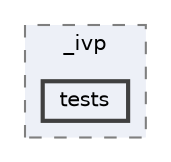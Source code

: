digraph "/home/jam/Research/IRES-2025/dev/src/llm-scripts/testing/hypothesis-testing/hyp-env/lib/python3.12/site-packages/scipy/integrate/_ivp/tests"
{
 // LATEX_PDF_SIZE
  bgcolor="transparent";
  edge [fontname=Helvetica,fontsize=10,labelfontname=Helvetica,labelfontsize=10];
  node [fontname=Helvetica,fontsize=10,shape=box,height=0.2,width=0.4];
  compound=true
  subgraph clusterdir_9f5791ba651eabb6bd9956de5ecc8913 {
    graph [ bgcolor="#edf0f7", pencolor="grey50", label="_ivp", fontname=Helvetica,fontsize=10 style="filled,dashed", URL="dir_9f5791ba651eabb6bd9956de5ecc8913.html",tooltip=""]
  dir_8463dd10558e48efcc45fa9088132910 [label="tests", fillcolor="#edf0f7", color="grey25", style="filled,bold", URL="dir_8463dd10558e48efcc45fa9088132910.html",tooltip=""];
  }
}
